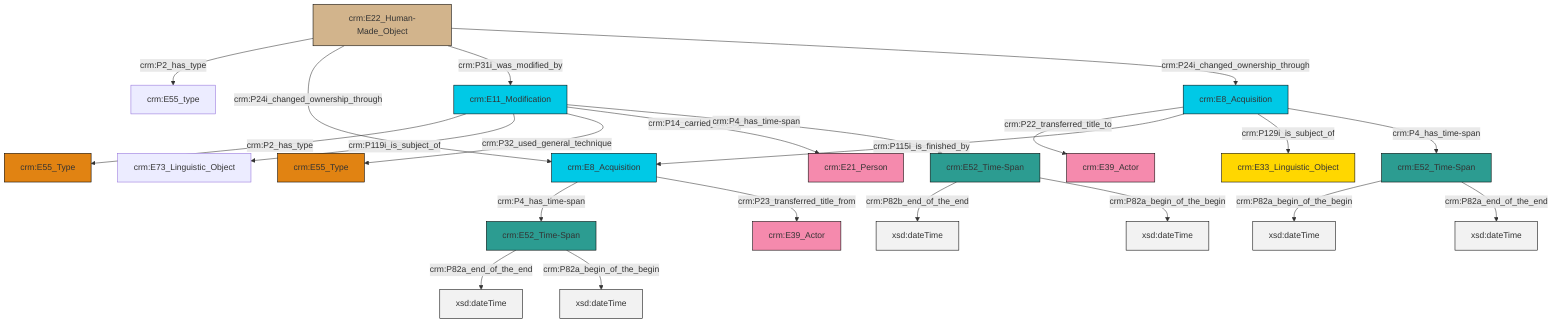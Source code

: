 graph TD
classDef Literal fill:#f2f2f2,stroke:#000000;
classDef CRM_Entity fill:#FFFFFF,stroke:#000000;
classDef Temporal_Entity fill:#00C9E6, stroke:#000000;
classDef Type fill:#E18312, stroke:#000000;
classDef Time-Span fill:#2C9C91, stroke:#000000;
classDef Appellation fill:#FFEB7F, stroke:#000000;
classDef Place fill:#008836, stroke:#000000;
classDef Persistent_Item fill:#B266B2, stroke:#000000;
classDef Conceptual_Object fill:#FFD700, stroke:#000000;
classDef Physical_Thing fill:#D2B48C, stroke:#000000;
classDef Actor fill:#f58aad, stroke:#000000;
classDef PC_Classes fill:#4ce600, stroke:#000000;
classDef Multi fill:#cccccc,stroke:#000000;

6["crm:E22_Human-Made_Object"]:::Physical_Thing -->|crm:P2_has_type| 7["crm:E55_type"]:::Default
0["crm:E52_Time-Span"]:::Time-Span -->|crm:P82a_begin_of_the_begin| 8[xsd:dateTime]:::Literal
11["crm:E11_Modification"]:::Temporal_Entity -->|crm:P2_has_type| 12["crm:E55_Type"]:::Type
0["crm:E52_Time-Span"]:::Time-Span -->|crm:P82a_end_of_the_end| 13[xsd:dateTime]:::Literal
2["crm:E52_Time-Span"]:::Time-Span -->|crm:P82a_end_of_the_end| 15[xsd:dateTime]:::Literal
19["crm:E8_Acquisition"]:::Temporal_Entity -->|crm:P4_has_time-span| 2["crm:E52_Time-Span"]:::Time-Span
22["crm:E52_Time-Span"]:::Time-Span -->|crm:P82b_end_of_the_end| 23[xsd:dateTime]:::Literal
11["crm:E11_Modification"]:::Temporal_Entity -->|crm:P119i_is_subject_of| 26["crm:E73_Linguistic_Object"]:::Default
4["crm:E8_Acquisition"]:::Temporal_Entity -->|crm:P22_transferred_title_to| 24["crm:E39_Actor"]:::Actor
4["crm:E8_Acquisition"]:::Temporal_Entity -->|crm:P115i_is_finished_by| 19["crm:E8_Acquisition"]:::Temporal_Entity
11["crm:E11_Modification"]:::Temporal_Entity -->|crm:P32_used_general_technique| 20["crm:E55_Type"]:::Type
11["crm:E11_Modification"]:::Temporal_Entity -->|crm:P14_carried_out_by| 17["crm:E21_Person"]:::Actor
11["crm:E11_Modification"]:::Temporal_Entity -->|crm:P4_has_time-span| 22["crm:E52_Time-Span"]:::Time-Span
2["crm:E52_Time-Span"]:::Time-Span -->|crm:P82a_begin_of_the_begin| 33[xsd:dateTime]:::Literal
4["crm:E8_Acquisition"]:::Temporal_Entity -->|crm:P129i_is_subject_of| 9["crm:E33_Linguistic_Object"]:::Conceptual_Object
4["crm:E8_Acquisition"]:::Temporal_Entity -->|crm:P4_has_time-span| 0["crm:E52_Time-Span"]:::Time-Span
6["crm:E22_Human-Made_Object"]:::Physical_Thing -->|crm:P24i_changed_ownership_through| 19["crm:E8_Acquisition"]:::Temporal_Entity
6["crm:E22_Human-Made_Object"]:::Physical_Thing -->|crm:P31i_was_modified_by| 11["crm:E11_Modification"]:::Temporal_Entity
6["crm:E22_Human-Made_Object"]:::Physical_Thing -->|crm:P24i_changed_ownership_through| 4["crm:E8_Acquisition"]:::Temporal_Entity
22["crm:E52_Time-Span"]:::Time-Span -->|crm:P82a_begin_of_the_begin| 34[xsd:dateTime]:::Literal
19["crm:E8_Acquisition"]:::Temporal_Entity -->|crm:P23_transferred_title_from| 31["crm:E39_Actor"]:::Actor